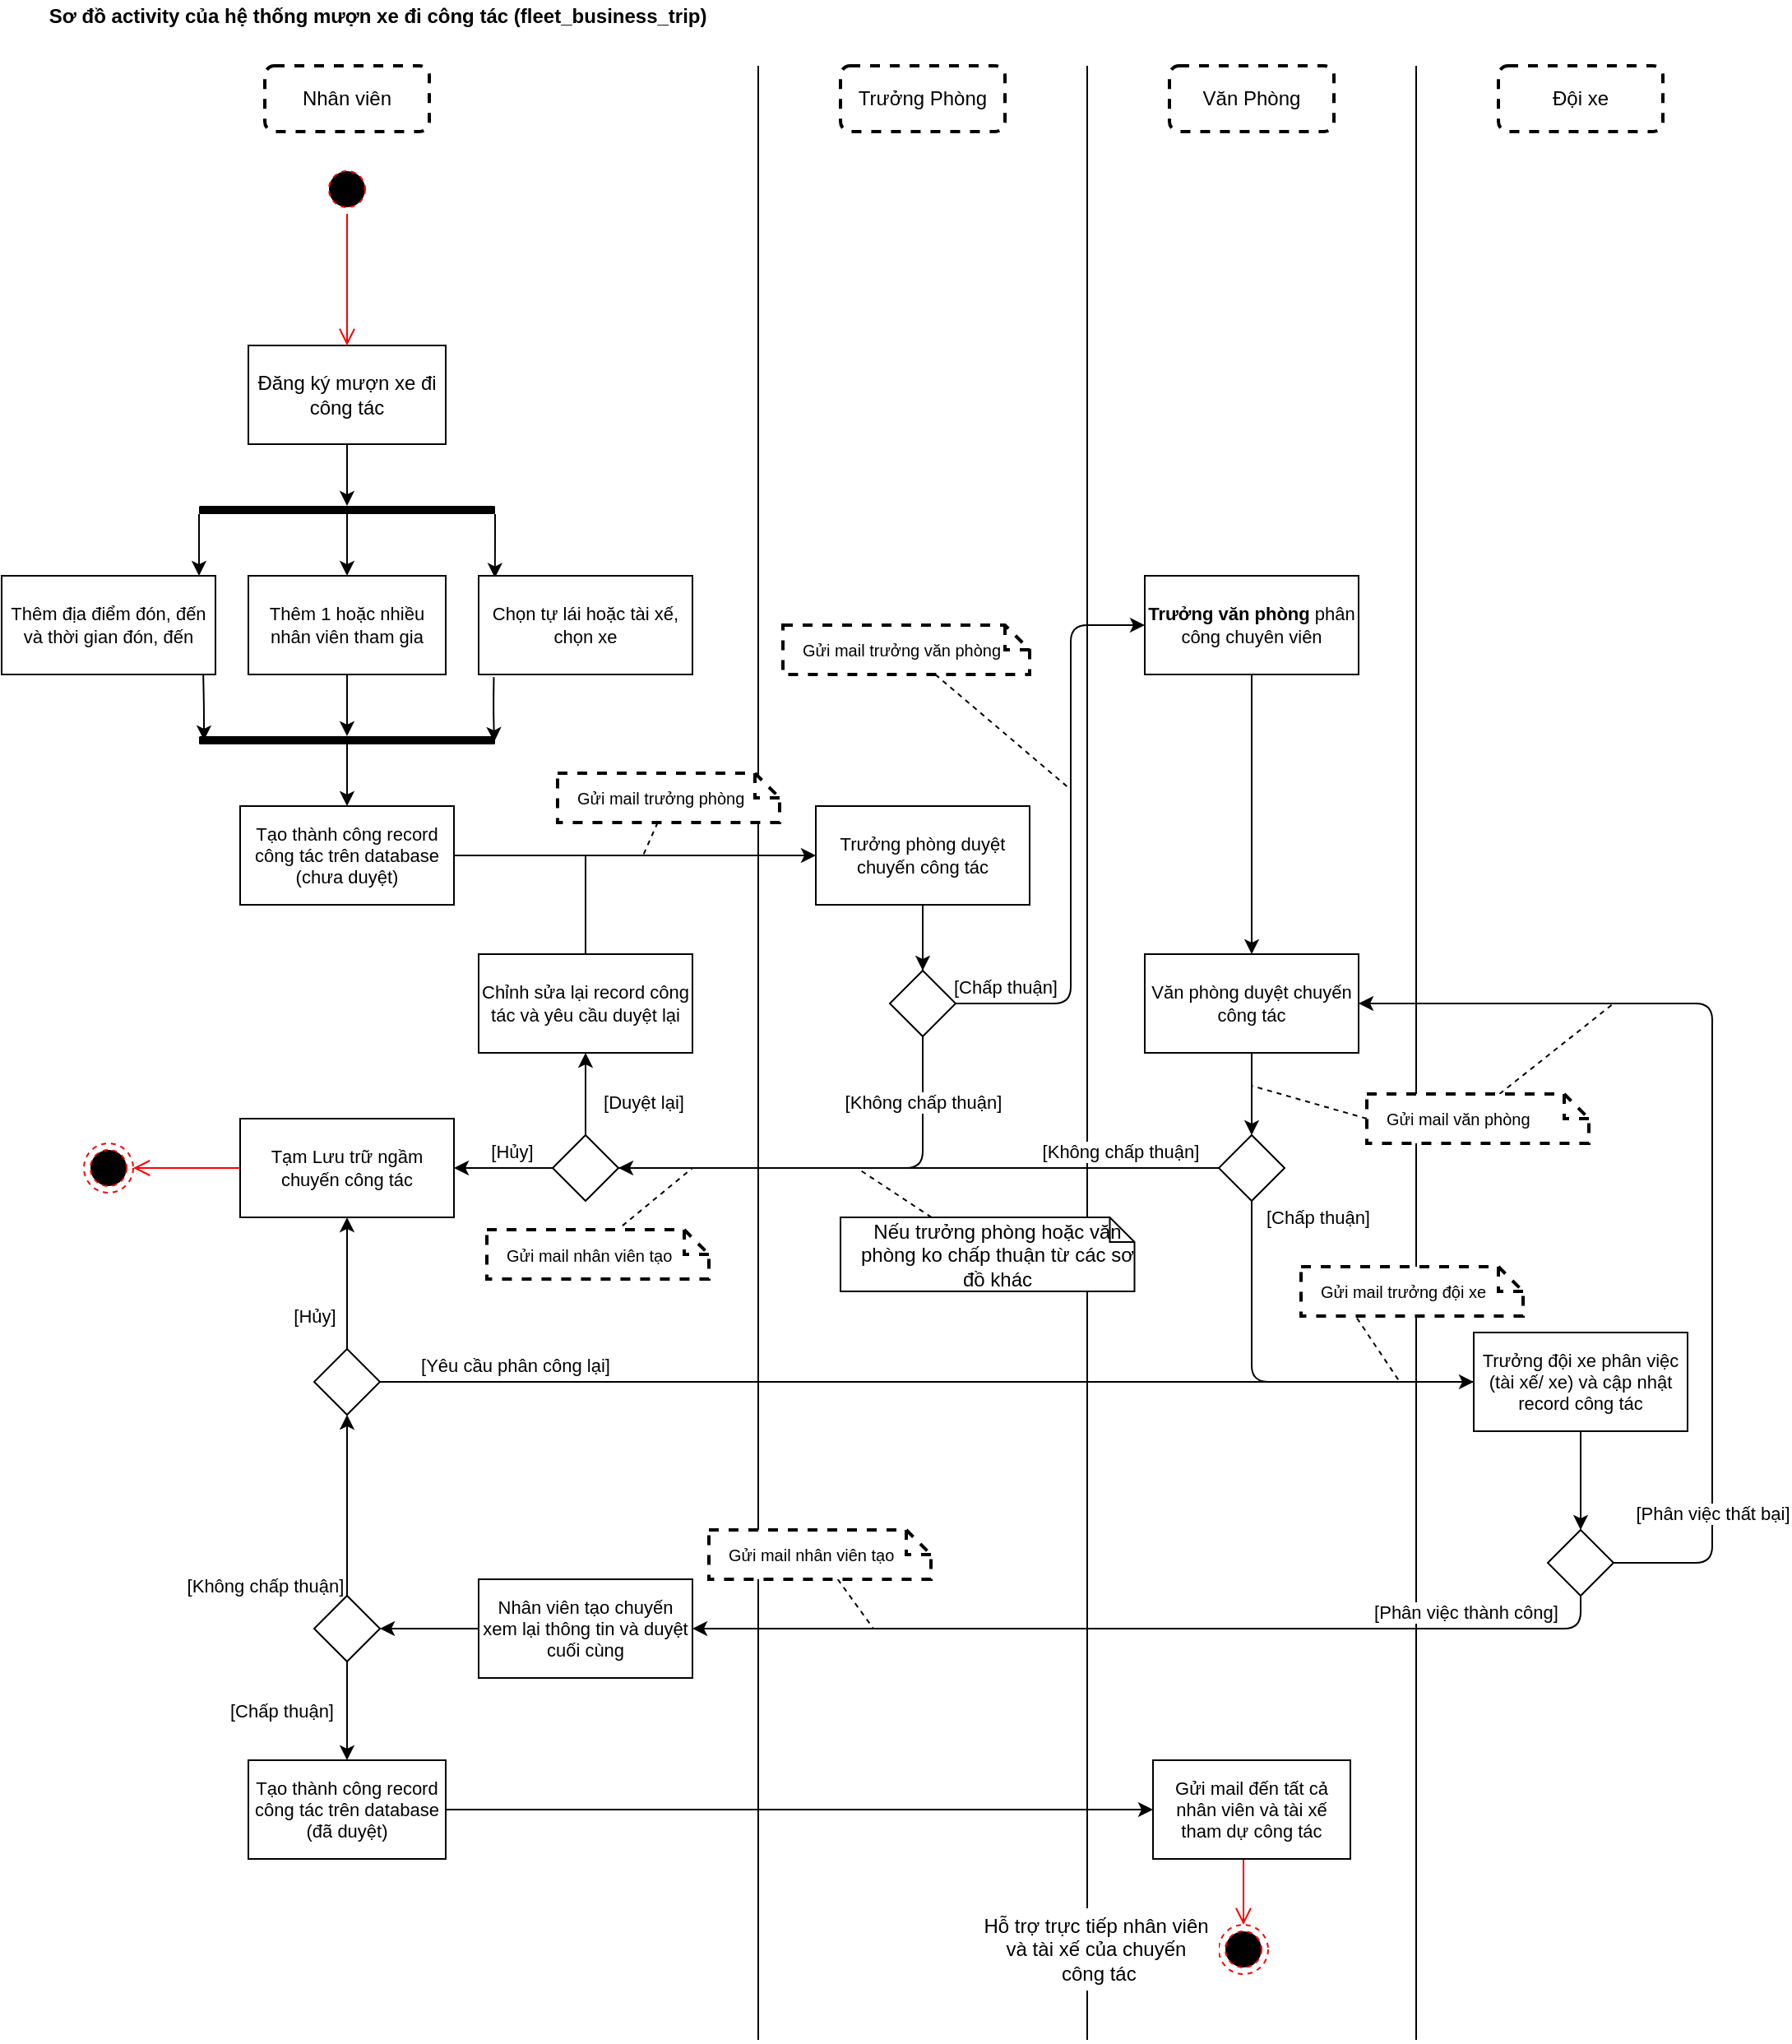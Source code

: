 <mxfile>
    <diagram id="MuZAtRpMIBstmGgHcjIb" name="Page-1">
        <mxGraphModel dx="486" dy="614" grid="1" gridSize="10" guides="1" tooltips="1" connect="1" arrows="1" fold="1" page="1" pageScale="1" pageWidth="850" pageHeight="1100" math="0" shadow="0">
            <root>
                <mxCell id="0"/>
                <mxCell id="1" parent="0"/>
                <mxCell id="47" value="" style="endArrow=none;html=1;" parent="1" edge="1">
                    <mxGeometry width="50" height="50" relative="1" as="geometry">
                        <mxPoint x="680" y="1280" as="sourcePoint"/>
                        <mxPoint x="680" y="80" as="targetPoint"/>
                    </mxGeometry>
                </mxCell>
                <mxCell id="48" value="" style="endArrow=none;html=1;" parent="1" edge="1">
                    <mxGeometry width="50" height="50" relative="1" as="geometry">
                        <mxPoint x="880" y="1280" as="sourcePoint"/>
                        <mxPoint x="880" y="80" as="targetPoint"/>
                    </mxGeometry>
                </mxCell>
                <mxCell id="8" value="&lt;span&gt;Sơ đồ&amp;nbsp;&lt;/span&gt;activity của hệ thống mượn xe đi công tác (fleet_business_trip)&amp;nbsp;" style="text;html=1;align=center;verticalAlign=middle;resizable=0;points=[];autosize=1;strokeColor=none;fillColor=none;fontStyle=1" parent="1" vertex="1">
                    <mxGeometry x="40" y="40" width="420" height="20" as="geometry"/>
                </mxCell>
                <mxCell id="10" value="Nhân viên" style="rounded=1;whiteSpace=wrap;html=1;strokeWidth=2;dashed=1;" parent="1" vertex="1">
                    <mxGeometry x="180" y="80" width="100" height="40" as="geometry"/>
                </mxCell>
                <mxCell id="24" style="edgeStyle=none;html=1;" parent="1" source="11" target="22" edge="1">
                    <mxGeometry relative="1" as="geometry"/>
                </mxCell>
                <mxCell id="11" value="Đăng ký mượn xe đi công tác" style="whiteSpace=wrap;html=1;rounded=0;" parent="1" vertex="1">
                    <mxGeometry x="170" y="250" width="120" height="60" as="geometry"/>
                </mxCell>
                <mxCell id="27" value="" style="edgeStyle=none;html=1;" parent="1" source="22" edge="1">
                    <mxGeometry relative="1" as="geometry">
                        <Array as="points">
                            <mxPoint x="140" y="370"/>
                        </Array>
                        <mxPoint x="140" y="390" as="targetPoint"/>
                    </mxGeometry>
                </mxCell>
                <mxCell id="29" style="edgeStyle=none;html=1;entryX=0.5;entryY=0;entryDx=0;entryDy=0;" parent="1" source="22" target="28" edge="1">
                    <mxGeometry relative="1" as="geometry"/>
                </mxCell>
                <mxCell id="31" style="edgeStyle=none;html=1;entryX=0.076;entryY=0.021;entryDx=0;entryDy=0;fontSize=11;entryPerimeter=0;" parent="1" source="22" target="30" edge="1">
                    <mxGeometry relative="1" as="geometry">
                        <Array as="points">
                            <mxPoint x="320" y="370"/>
                        </Array>
                    </mxGeometry>
                </mxCell>
                <mxCell id="22" value="" style="html=1;points=[];perimeter=orthogonalPerimeter;fillColor=#000000;strokeColor=none;rounded=1;rotation=90;" parent="1" vertex="1">
                    <mxGeometry x="227.5" y="260" width="5" height="180" as="geometry"/>
                </mxCell>
                <mxCell id="26" value="Thêm địa điểm đón, đến và thời gian đón, đến" style="whiteSpace=wrap;html=1;rounded=0;fontSize=11;" parent="1" vertex="1">
                    <mxGeometry x="20" y="390" width="130" height="60" as="geometry"/>
                </mxCell>
                <mxCell id="35" style="edgeStyle=none;html=1;fontSize=11;endArrow=classic;endFill=1;" parent="1" source="28" target="85" edge="1">
                    <mxGeometry relative="1" as="geometry">
                        <mxPoint x="230" y="470" as="targetPoint"/>
                    </mxGeometry>
                </mxCell>
                <mxCell id="28" value="Thêm 1 hoặc nhiều nhân viên tham gia" style="whiteSpace=wrap;html=1;rounded=0;fontSize=11;" parent="1" vertex="1">
                    <mxGeometry x="170" y="390" width="120" height="60" as="geometry"/>
                </mxCell>
                <mxCell id="30" value="Chọn tự lái hoặc tài xế, chọn xe" style="whiteSpace=wrap;html=1;rounded=0;fontSize=11;" parent="1" vertex="1">
                    <mxGeometry x="310" y="390" width="130" height="60" as="geometry"/>
                </mxCell>
                <mxCell id="33" value="" style="endArrow=none;html=1;fontSize=11;entryX=0.943;entryY=1.006;entryDx=0;entryDy=0;entryPerimeter=0;startArrow=classic;startFill=1;" parent="1" target="26" edge="1">
                    <mxGeometry width="50" height="50" relative="1" as="geometry">
                        <mxPoint x="143" y="490" as="sourcePoint"/>
                        <mxPoint x="150" y="500" as="targetPoint"/>
                        <Array as="points">
                            <mxPoint x="143" y="470"/>
                        </Array>
                    </mxGeometry>
                </mxCell>
                <mxCell id="34" value="" style="endArrow=none;html=1;fontSize=11;entryX=0.071;entryY=1.026;entryDx=0;entryDy=0;entryPerimeter=0;exitX=0.7;exitY=0.003;exitDx=0;exitDy=0;exitPerimeter=0;startArrow=classic;startFill=1;" parent="1" source="85" target="30" edge="1">
                    <mxGeometry width="50" height="50" relative="1" as="geometry">
                        <mxPoint x="270" y="470" as="sourcePoint"/>
                        <mxPoint x="310.3" y="470" as="targetPoint"/>
                        <Array as="points">
                            <mxPoint x="319" y="470"/>
                        </Array>
                    </mxGeometry>
                </mxCell>
                <mxCell id="36" value="" style="endArrow=none;html=1;fontSize=11;endFill=0;startArrow=classic;startFill=1;" parent="1" edge="1">
                    <mxGeometry width="50" height="50" relative="1" as="geometry">
                        <mxPoint x="230" y="530" as="sourcePoint"/>
                        <mxPoint x="230" y="490" as="targetPoint"/>
                    </mxGeometry>
                </mxCell>
                <mxCell id="49" style="edgeStyle=none;html=1;endArrow=classic;endFill=1;" parent="1" source="37" target="43" edge="1">
                    <mxGeometry relative="1" as="geometry"/>
                </mxCell>
                <mxCell id="37" value="Tạo thành công record công tác trên database (chưa duyệt)" style="whiteSpace=wrap;html=1;rounded=0;fontSize=11;" parent="1" vertex="1">
                    <mxGeometry x="165" y="530" width="130" height="60" as="geometry"/>
                </mxCell>
                <mxCell id="39" value="Trưởng Phòng" style="rounded=1;whiteSpace=wrap;html=1;strokeWidth=2;dashed=1;" parent="1" vertex="1">
                    <mxGeometry x="530" y="80" width="100" height="40" as="geometry"/>
                </mxCell>
                <mxCell id="40" value="Văn Phòng" style="rounded=1;whiteSpace=wrap;html=1;strokeWidth=2;dashed=1;" parent="1" vertex="1">
                    <mxGeometry x="730" y="80" width="100" height="40" as="geometry"/>
                </mxCell>
                <mxCell id="41" value="Đội xe" style="rounded=1;whiteSpace=wrap;html=1;strokeWidth=2;dashed=1;" parent="1" vertex="1">
                    <mxGeometry x="930" y="80" width="100" height="40" as="geometry"/>
                </mxCell>
                <mxCell id="42" value="" style="endArrow=none;html=1;" parent="1" edge="1">
                    <mxGeometry width="50" height="50" relative="1" as="geometry">
                        <mxPoint x="480" y="1280" as="sourcePoint"/>
                        <mxPoint x="480" y="80" as="targetPoint"/>
                    </mxGeometry>
                </mxCell>
                <mxCell id="46" style="edgeStyle=none;html=1;entryX=0.5;entryY=0;entryDx=0;entryDy=0;endArrow=none;endFill=0;" parent="1" source="43" target="44" edge="1">
                    <mxGeometry relative="1" as="geometry"/>
                </mxCell>
                <mxCell id="70" value="" style="edgeStyle=none;html=1;endArrow=classic;endFill=1;" parent="1" source="43" target="44" edge="1">
                    <mxGeometry relative="1" as="geometry"/>
                </mxCell>
                <mxCell id="43" value="Trưởng phòng duyệt chuyến công tác" style="whiteSpace=wrap;html=1;rounded=0;fontSize=11;" parent="1" vertex="1">
                    <mxGeometry x="515" y="530" width="130" height="60" as="geometry"/>
                </mxCell>
                <mxCell id="52" value="[Chấp thuận]" style="edgeStyle=none;html=1;endArrow=classic;endFill=1;" parent="1" source="44" target="142" edge="1">
                    <mxGeometry x="-0.826" y="10" relative="1" as="geometry">
                        <mxPoint as="offset"/>
                        <Array as="points">
                            <mxPoint x="670" y="650"/>
                            <mxPoint x="670" y="420"/>
                        </Array>
                    </mxGeometry>
                </mxCell>
                <mxCell id="54" style="edgeStyle=none;html=1;endArrow=none;endFill=0;" parent="1" source="44" target="68" edge="1">
                    <mxGeometry relative="1" as="geometry">
                        <mxPoint x="580" y="750" as="targetPoint"/>
                        <Array as="points">
                            <mxPoint x="580" y="750"/>
                        </Array>
                    </mxGeometry>
                </mxCell>
                <mxCell id="55" value="[Không chấp thuận]" style="edgeLabel;html=1;align=center;verticalAlign=middle;resizable=0;points=[];" parent="54" vertex="1" connectable="0">
                    <mxGeometry x="-0.194" y="-1" relative="1" as="geometry">
                        <mxPoint x="27" y="-39" as="offset"/>
                    </mxGeometry>
                </mxCell>
                <mxCell id="44" value="" style="rhombus;whiteSpace=wrap;html=1;" parent="1" vertex="1">
                    <mxGeometry x="560" y="630" width="40" height="40" as="geometry"/>
                </mxCell>
                <mxCell id="63" style="edgeStyle=none;html=1;endArrow=none;endFill=0;" parent="1" source="50" edge="1">
                    <mxGeometry relative="1" as="geometry">
                        <mxPoint x="375" y="560" as="targetPoint"/>
                    </mxGeometry>
                </mxCell>
                <mxCell id="50" value="Chỉnh sửa lại record công tác và yêu cầu duyệt lại" style="whiteSpace=wrap;html=1;rounded=0;fontSize=11;" parent="1" vertex="1">
                    <mxGeometry x="310" y="620" width="130" height="60" as="geometry"/>
                </mxCell>
                <mxCell id="61" style="edgeStyle=none;html=1;entryX=0.5;entryY=0;entryDx=0;entryDy=0;endArrow=classic;endFill=1;" parent="1" source="51" target="59" edge="1">
                    <mxGeometry relative="1" as="geometry"/>
                </mxCell>
                <mxCell id="51" value="Văn phòng duyệt chuyến công tác" style="whiteSpace=wrap;html=1;rounded=0;fontSize=11;" parent="1" vertex="1">
                    <mxGeometry x="715" y="620" width="130" height="60" as="geometry"/>
                </mxCell>
                <mxCell id="56" value="[Chấp thuận]" style="edgeStyle=none;html=1;endArrow=none;endFill=0;exitX=0.5;exitY=1;exitDx=0;exitDy=0;" parent="1" source="59" target="65" edge="1">
                    <mxGeometry x="-0.918" y="40" relative="1" as="geometry">
                        <mxPoint x="780" y="850" as="targetPoint"/>
                        <mxPoint as="offset"/>
                        <Array as="points">
                            <mxPoint x="780" y="880"/>
                        </Array>
                    </mxGeometry>
                </mxCell>
                <mxCell id="71" value="[Không chấp thuận]" style="edgeStyle=none;html=1;entryX=1;entryY=0.5;entryDx=0;entryDy=0;endArrow=classic;endFill=1;" parent="1" source="59" target="68" edge="1">
                    <mxGeometry x="-0.671" y="-10" relative="1" as="geometry">
                        <mxPoint as="offset"/>
                    </mxGeometry>
                </mxCell>
                <mxCell id="59" value="" style="rhombus;whiteSpace=wrap;html=1;" parent="1" vertex="1">
                    <mxGeometry x="760" y="730" width="40" height="40" as="geometry"/>
                </mxCell>
                <mxCell id="76" style="edgeStyle=none;html=1;entryX=0.5;entryY=0;entryDx=0;entryDy=0;endArrow=classic;endFill=1;" parent="1" source="65" target="75" edge="1">
                    <mxGeometry relative="1" as="geometry"/>
                </mxCell>
                <mxCell id="65" value="Trưởng đội xe phân việc (tài xế/ xe) và cập nhật record công tác" style="whiteSpace=wrap;html=1;rounded=0;fontSize=11;" parent="1" vertex="1">
                    <mxGeometry x="915" y="850" width="130" height="60" as="geometry"/>
                </mxCell>
                <mxCell id="67" value="Tạm Lưu trữ ngầm chuyến công tác" style="whiteSpace=wrap;html=1;rounded=0;fontSize=11;" parent="1" vertex="1">
                    <mxGeometry x="165" y="720" width="130" height="60" as="geometry"/>
                </mxCell>
                <mxCell id="72" value="[Duyệt lại]" style="edgeStyle=none;html=1;entryX=0.5;entryY=1;entryDx=0;entryDy=0;endArrow=classic;endFill=1;" parent="1" source="68" target="50" edge="1">
                    <mxGeometry x="-0.2" y="-35" relative="1" as="geometry">
                        <mxPoint as="offset"/>
                    </mxGeometry>
                </mxCell>
                <mxCell id="74" value="[Hủy]" style="edgeStyle=none;html=1;endArrow=classic;endFill=1;" parent="1" source="68" target="67" edge="1">
                    <mxGeometry x="-0.167" y="-10" relative="1" as="geometry">
                        <mxPoint as="offset"/>
                    </mxGeometry>
                </mxCell>
                <mxCell id="68" value="" style="rhombus;whiteSpace=wrap;html=1;" parent="1" vertex="1">
                    <mxGeometry x="355" y="730" width="40" height="40" as="geometry"/>
                </mxCell>
                <mxCell id="79" style="edgeStyle=none;html=1;endArrow=classic;endFill=1;" parent="1" source="75" target="51" edge="1">
                    <mxGeometry relative="1" as="geometry">
                        <Array as="points">
                            <mxPoint x="1060" y="990"/>
                            <mxPoint x="1060" y="650"/>
                        </Array>
                    </mxGeometry>
                </mxCell>
                <mxCell id="80" value="[Phân việc thất bại]" style="edgeLabel;html=1;align=center;verticalAlign=middle;resizable=0;points=[];" parent="79" vertex="1" connectable="0">
                    <mxGeometry x="-0.728" y="-1" relative="1" as="geometry">
                        <mxPoint x="-1" y="-7" as="offset"/>
                    </mxGeometry>
                </mxCell>
                <mxCell id="83" value="[Phân việc thành công]" style="edgeStyle=none;html=1;entryX=1;entryY=0.5;entryDx=0;entryDy=0;endArrow=classic;endFill=1;" parent="1" source="75" target="82" edge="1">
                    <mxGeometry x="-0.679" y="-10" relative="1" as="geometry">
                        <Array as="points">
                            <mxPoint x="980" y="1030"/>
                        </Array>
                        <mxPoint as="offset"/>
                    </mxGeometry>
                </mxCell>
                <mxCell id="75" value="" style="rhombus;whiteSpace=wrap;html=1;" parent="1" vertex="1">
                    <mxGeometry x="960" y="970" width="40" height="40" as="geometry"/>
                </mxCell>
                <mxCell id="87" style="edgeStyle=none;html=1;entryX=1;entryY=0.5;entryDx=0;entryDy=0;startArrow=none;startFill=0;endArrow=classic;endFill=1;" parent="1" source="82" target="86" edge="1">
                    <mxGeometry relative="1" as="geometry"/>
                </mxCell>
                <mxCell id="82" value="Nhân viên tạo chuyến xem lại thông tin và duyệt cuối cùng" style="whiteSpace=wrap;html=1;rounded=0;fontSize=11;" parent="1" vertex="1">
                    <mxGeometry x="310" y="1000" width="130" height="60" as="geometry"/>
                </mxCell>
                <mxCell id="85" value="" style="html=1;points=[];perimeter=orthogonalPerimeter;fillColor=#000000;strokeColor=none;rounded=1;rotation=90;" parent="1" vertex="1">
                    <mxGeometry x="227.5" y="400" width="5" height="180" as="geometry"/>
                </mxCell>
                <mxCell id="88" value="[Không chấp thuận]" style="edgeStyle=none;html=1;startArrow=none;startFill=0;endArrow=classic;endFill=1;" parent="1" source="86" target="134" edge="1">
                    <mxGeometry x="-0.882" y="50" relative="1" as="geometry">
                        <mxPoint x="230" y="900" as="targetPoint"/>
                        <Array as="points">
                            <mxPoint x="230" y="940"/>
                        </Array>
                        <mxPoint as="offset"/>
                    </mxGeometry>
                </mxCell>
                <mxCell id="90" value="[Chấp thuận]" style="edgeStyle=none;html=1;startArrow=none;startFill=0;endArrow=classic;endFill=1;" parent="1" source="86" target="89" edge="1">
                    <mxGeometry y="-40" relative="1" as="geometry">
                        <mxPoint as="offset"/>
                    </mxGeometry>
                </mxCell>
                <mxCell id="86" value="" style="rhombus;whiteSpace=wrap;html=1;" parent="1" vertex="1">
                    <mxGeometry x="210" y="1010" width="40" height="40" as="geometry"/>
                </mxCell>
                <mxCell id="126" value="" style="edgeStyle=none;html=1;fontSize=10;fontColor=default;startArrow=none;startFill=0;endArrow=classic;endFill=1;" parent="1" source="89" target="125" edge="1">
                    <mxGeometry relative="1" as="geometry"/>
                </mxCell>
                <mxCell id="89" value="&lt;span style=&quot;font-family: &amp;#34;helvetica&amp;#34;&quot;&gt;Tạo thành công record công tác trên database (đã duyệt)&lt;/span&gt;" style="whiteSpace=wrap;html=1;fontSize=11;fontColor=default;rounded=0;" parent="1" vertex="1">
                    <mxGeometry x="170" y="1110" width="120" height="60" as="geometry"/>
                </mxCell>
                <mxCell id="93" value="" style="ellipse;html=1;shape=endState;fillColor=#000000;strokeColor=#ff0000;dashed=1;" parent="1" vertex="1">
                    <mxGeometry x="760" y="1210" width="30" height="30" as="geometry"/>
                </mxCell>
                <mxCell id="96" value="&lt;span&gt;Hỗ trợ trực tiếp nhân viên &lt;br&gt;và tài xế của chuyến&lt;br&gt;&amp;nbsp;công tác&lt;/span&gt;" style="text;html=1;align=center;verticalAlign=middle;resizable=0;points=[];autosize=1;strokeColor=none;fillColor=default;" parent="1" vertex="1">
                    <mxGeometry x="610" y="1200" width="150" height="50" as="geometry"/>
                </mxCell>
                <mxCell id="100" value="" style="ellipse;html=1;shape=startState;fillColor=#000000;strokeColor=#ff0000;dashed=1;" parent="1" vertex="1">
                    <mxGeometry x="215" y="140" width="30" height="30" as="geometry"/>
                </mxCell>
                <mxCell id="101" value="" style="edgeStyle=orthogonalEdgeStyle;html=1;verticalAlign=bottom;endArrow=open;endSize=8;strokeColor=#ff0000;entryX=0.5;entryY=0;entryDx=0;entryDy=0;" parent="1" source="100" target="11" edge="1">
                    <mxGeometry relative="1" as="geometry">
                        <mxPoint x="230" y="220" as="targetPoint"/>
                    </mxGeometry>
                </mxCell>
                <mxCell id="102" value="" style="ellipse;html=1;shape=endState;fillColor=#000000;strokeColor=#ff0000;dashed=1;" parent="1" vertex="1">
                    <mxGeometry x="70" y="735" width="30" height="30" as="geometry"/>
                </mxCell>
                <mxCell id="105" value="" style="edgeStyle=orthogonalEdgeStyle;html=1;verticalAlign=bottom;endArrow=open;endSize=8;strokeColor=#ff0000;exitX=0;exitY=0.5;exitDx=0;exitDy=0;" parent="1" source="67" target="102" edge="1">
                    <mxGeometry relative="1" as="geometry">
                        <mxPoint x="120" y="850" as="targetPoint"/>
                        <mxPoint x="120" y="770" as="sourcePoint"/>
                    </mxGeometry>
                </mxCell>
                <mxCell id="106" value="" style="edgeStyle=orthogonalEdgeStyle;html=1;verticalAlign=bottom;endArrow=open;endSize=8;strokeColor=#ff0000;" parent="1" source="125" target="93" edge="1">
                    <mxGeometry relative="1" as="geometry">
                        <mxPoint x="620.0" y="1190" as="targetPoint"/>
                        <mxPoint x="750" y="1180" as="sourcePoint"/>
                        <Array as="points">
                            <mxPoint x="775" y="1190"/>
                            <mxPoint x="775" y="1190"/>
                        </Array>
                    </mxGeometry>
                </mxCell>
                <mxCell id="112" style="edgeStyle=none;html=1;fontSize=11;fontColor=default;startArrow=none;startFill=0;endArrow=none;endFill=0;dashed=1;" parent="1" source="109" edge="1">
                    <mxGeometry relative="1" as="geometry">
                        <mxPoint x="410" y="560" as="targetPoint"/>
                    </mxGeometry>
                </mxCell>
                <mxCell id="109" value="Gửi mail trưởng phòng" style="shape=note;size=15;align=left;spacingLeft=10;html=1;whiteSpace=wrap;rounded=0;dashed=1;labelBackgroundColor=none;fontSize=10;fontColor=default;strokeWidth=2;" parent="1" vertex="1">
                    <mxGeometry x="358" y="510" width="135" height="30" as="geometry"/>
                </mxCell>
                <mxCell id="115" style="edgeStyle=none;html=1;dashed=1;fontSize=10;fontColor=default;startArrow=none;startFill=0;endArrow=none;endFill=0;" parent="1" source="114" edge="1">
                    <mxGeometry relative="1" as="geometry">
                        <mxPoint x="670" y="520" as="targetPoint"/>
                    </mxGeometry>
                </mxCell>
                <mxCell id="114" value="Gửi mail trưởng văn phòng" style="shape=note;size=15;align=left;spacingLeft=10;html=1;whiteSpace=wrap;rounded=0;dashed=1;labelBackgroundColor=none;fontSize=10;fontColor=default;strokeWidth=2;" parent="1" vertex="1">
                    <mxGeometry x="495" y="420" width="150" height="30" as="geometry"/>
                </mxCell>
                <mxCell id="118" style="edgeStyle=none;html=1;dashed=1;fontSize=10;fontColor=default;startArrow=none;startFill=0;endArrow=none;endFill=0;exitX=0.252;exitY=1.043;exitDx=0;exitDy=0;exitPerimeter=0;" parent="1" source="116" edge="1">
                    <mxGeometry relative="1" as="geometry">
                        <mxPoint x="870" y="880" as="targetPoint"/>
                    </mxGeometry>
                </mxCell>
                <mxCell id="120" style="edgeStyle=none;html=1;dashed=1;fontSize=10;fontColor=default;startArrow=none;startFill=0;endArrow=none;endFill=0;exitX=0.319;exitY=0.994;exitDx=0;exitDy=0;exitPerimeter=0;" parent="1" source="119" edge="1">
                    <mxGeometry relative="1" as="geometry">
                        <mxPoint x="1000" y="650" as="targetPoint"/>
                    </mxGeometry>
                </mxCell>
                <mxCell id="148" style="edgeStyle=none;html=1;exitX=0;exitY=0.5;exitDx=0;exitDy=0;exitPerimeter=0;endArrow=none;endFill=0;dashed=1;" parent="1" source="119" edge="1">
                    <mxGeometry relative="1" as="geometry">
                        <mxPoint x="780.0" y="700" as="targetPoint"/>
                    </mxGeometry>
                </mxCell>
                <mxCell id="119" value="Gửi mail văn phòng" style="shape=note;size=15;align=left;spacingLeft=10;html=1;whiteSpace=wrap;rounded=0;dashed=1;labelBackgroundColor=none;fontSize=10;fontColor=default;strokeWidth=2;" parent="1" vertex="1">
                    <mxGeometry x="850" y="705" width="135" height="30" as="geometry"/>
                </mxCell>
                <mxCell id="122" style="edgeStyle=none;html=1;dashed=1;fontSize=10;fontColor=default;startArrow=none;startFill=0;endArrow=none;endFill=0;" parent="1" source="121" edge="1">
                    <mxGeometry relative="1" as="geometry">
                        <mxPoint x="550" y="1030" as="targetPoint"/>
                    </mxGeometry>
                </mxCell>
                <mxCell id="121" value="Gửi mail nhân viên tạo" style="shape=note;size=15;align=left;spacingLeft=10;html=1;whiteSpace=wrap;rounded=0;dashed=1;labelBackgroundColor=none;fontSize=10;fontColor=default;strokeWidth=2;" parent="1" vertex="1">
                    <mxGeometry x="450" y="970" width="135" height="30" as="geometry"/>
                </mxCell>
                <mxCell id="125" value="Gửi mail đến tất cả nhân viên và tài xế tham dự công tác" style="whiteSpace=wrap;html=1;fontSize=11;rounded=0;" parent="1" vertex="1">
                    <mxGeometry x="720" y="1110" width="120" height="60" as="geometry"/>
                </mxCell>
                <mxCell id="116" value="Gửi mail trưởng đội xe" style="shape=note;size=15;align=left;spacingLeft=10;html=1;whiteSpace=wrap;rounded=0;dashed=1;labelBackgroundColor=none;fontSize=10;fontColor=default;strokeWidth=2;" parent="1" vertex="1">
                    <mxGeometry x="810" y="810" width="135" height="30" as="geometry"/>
                </mxCell>
                <mxCell id="137" style="edgeStyle=none;html=1;fontSize=10;fontColor=default;startArrow=none;startFill=0;endArrow=classic;endFill=1;" parent="1" source="134" target="65" edge="1">
                    <mxGeometry relative="1" as="geometry">
                        <mxPoint x="980" y="820" as="targetPoint"/>
                        <Array as="points">
                            <mxPoint x="760" y="880"/>
                        </Array>
                    </mxGeometry>
                </mxCell>
                <mxCell id="149" value="[Yêu cầu phân công lại]" style="edgeLabel;html=1;align=center;verticalAlign=middle;resizable=0;points=[];" parent="137" vertex="1" connectable="0">
                    <mxGeometry x="-0.755" y="-2" relative="1" as="geometry">
                        <mxPoint y="-12" as="offset"/>
                    </mxGeometry>
                </mxCell>
                <mxCell id="138" value="&lt;span style=&quot;font-size: 11px&quot;&gt;[Hủy]&lt;/span&gt;" style="edgeStyle=none;html=1;fontSize=10;fontColor=default;startArrow=none;startFill=0;endArrow=classic;endFill=1;" parent="1" source="134" target="67" edge="1">
                    <mxGeometry x="-0.5" y="20" relative="1" as="geometry">
                        <mxPoint as="offset"/>
                    </mxGeometry>
                </mxCell>
                <mxCell id="134" value="" style="rhombus;whiteSpace=wrap;html=1;" parent="1" vertex="1">
                    <mxGeometry x="210" y="860" width="40" height="40" as="geometry"/>
                </mxCell>
                <mxCell id="140" style="edgeStyle=none;html=1;exitX=0.611;exitY=-0.081;exitDx=0;exitDy=0;exitPerimeter=0;endArrow=none;endFill=0;dashed=1;" parent="1" source="139" edge="1">
                    <mxGeometry relative="1" as="geometry">
                        <mxPoint x="440" y="750" as="targetPoint"/>
                    </mxGeometry>
                </mxCell>
                <mxCell id="139" value="Gửi mail nhân viên tạo" style="shape=note;size=15;align=left;spacingLeft=10;html=1;whiteSpace=wrap;rounded=0;dashed=1;labelBackgroundColor=none;fontSize=10;fontColor=default;strokeWidth=2;" parent="1" vertex="1">
                    <mxGeometry x="315" y="787.5" width="135" height="30" as="geometry"/>
                </mxCell>
                <mxCell id="144" style="edgeStyle=none;html=1;" parent="1" source="142" target="51" edge="1">
                    <mxGeometry relative="1" as="geometry"/>
                </mxCell>
                <mxCell id="142" value="&lt;b&gt;Trưởng văn phòng &lt;/b&gt;phân công chuyên viên" style="whiteSpace=wrap;html=1;rounded=0;fontSize=11;" parent="1" vertex="1">
                    <mxGeometry x="715" y="390" width="130" height="60" as="geometry"/>
                </mxCell>
                <mxCell id="150" value="&lt;div style=&quot;text-align: center&quot;&gt;&lt;span&gt;Nếu trưởng phòng hoặc văn phòng ko chấp thuận từ các sơ đồ khác&lt;/span&gt;&lt;/div&gt;" style="shape=note;size=15;align=left;spacingLeft=10;html=1;whiteSpace=wrap;" parent="1" vertex="1">
                    <mxGeometry x="530" y="780" width="178.75" height="45" as="geometry"/>
                </mxCell>
                <mxCell id="151" style="edgeStyle=none;html=1;endArrow=none;endFill=0;dashed=1;" parent="1" source="150" edge="1">
                    <mxGeometry relative="1" as="geometry">
                        <mxPoint x="540" y="750" as="targetPoint"/>
                        <mxPoint x="512.485" y="777.57" as="sourcePoint"/>
                    </mxGeometry>
                </mxCell>
            </root>
        </mxGraphModel>
    </diagram>
</mxfile>